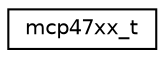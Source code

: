 digraph "Graphical Class Hierarchy"
{
 // LATEX_PDF_SIZE
  edge [fontname="Helvetica",fontsize="10",labelfontname="Helvetica",labelfontsize="10"];
  node [fontname="Helvetica",fontsize="10",shape=record];
  rankdir="LR";
  Node0 [label="mcp47xx_t",height=0.2,width=0.4,color="black", fillcolor="white", style="filled",URL="$structmcp47xx__t.html",tooltip="MCP47xx device data structure type."];
}
